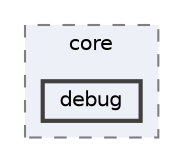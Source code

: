 digraph "techstorm/core/debug"
{
 // LATEX_PDF_SIZE
  bgcolor="transparent";
  edge [fontname=Helvetica,fontsize=10,labelfontname=Helvetica,labelfontsize=10];
  node [fontname=Helvetica,fontsize=10,shape=box,height=0.2,width=0.4];
  compound=true
  subgraph clusterdir_cf837ce2acd7da7bca021b6616dd34cf {
    graph [ bgcolor="#edf0f7", pencolor="grey50", label="core", fontname=Helvetica,fontsize=10 style="filled,dashed", URL="dir_cf837ce2acd7da7bca021b6616dd34cf.html",tooltip=""]
  dir_2816b5141ea4134f7c072c49a8faf221 [label="debug", fillcolor="#edf0f7", color="grey25", style="filled,bold", URL="dir_2816b5141ea4134f7c072c49a8faf221.html",tooltip=""];
  }
}
